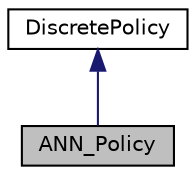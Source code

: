 digraph "ANN_Policy"
{
  edge [fontname="Helvetica",fontsize="10",labelfontname="Helvetica",labelfontsize="10"];
  node [fontname="Helvetica",fontsize="10",shape=record];
  Node1 [label="ANN_Policy",height=0.2,width=0.4,color="black", fillcolor="grey75", style="filled", fontcolor="black"];
  Node2 -> Node1 [dir="back",color="midnightblue",fontsize="10",style="solid",fontname="Helvetica"];
  Node2 [label="DiscretePolicy",height=0.2,width=0.4,color="black", fillcolor="white", style="filled",URL="$class_discrete_policy.html",tooltip="Discrete policies with reinforcement learning. "];
}
